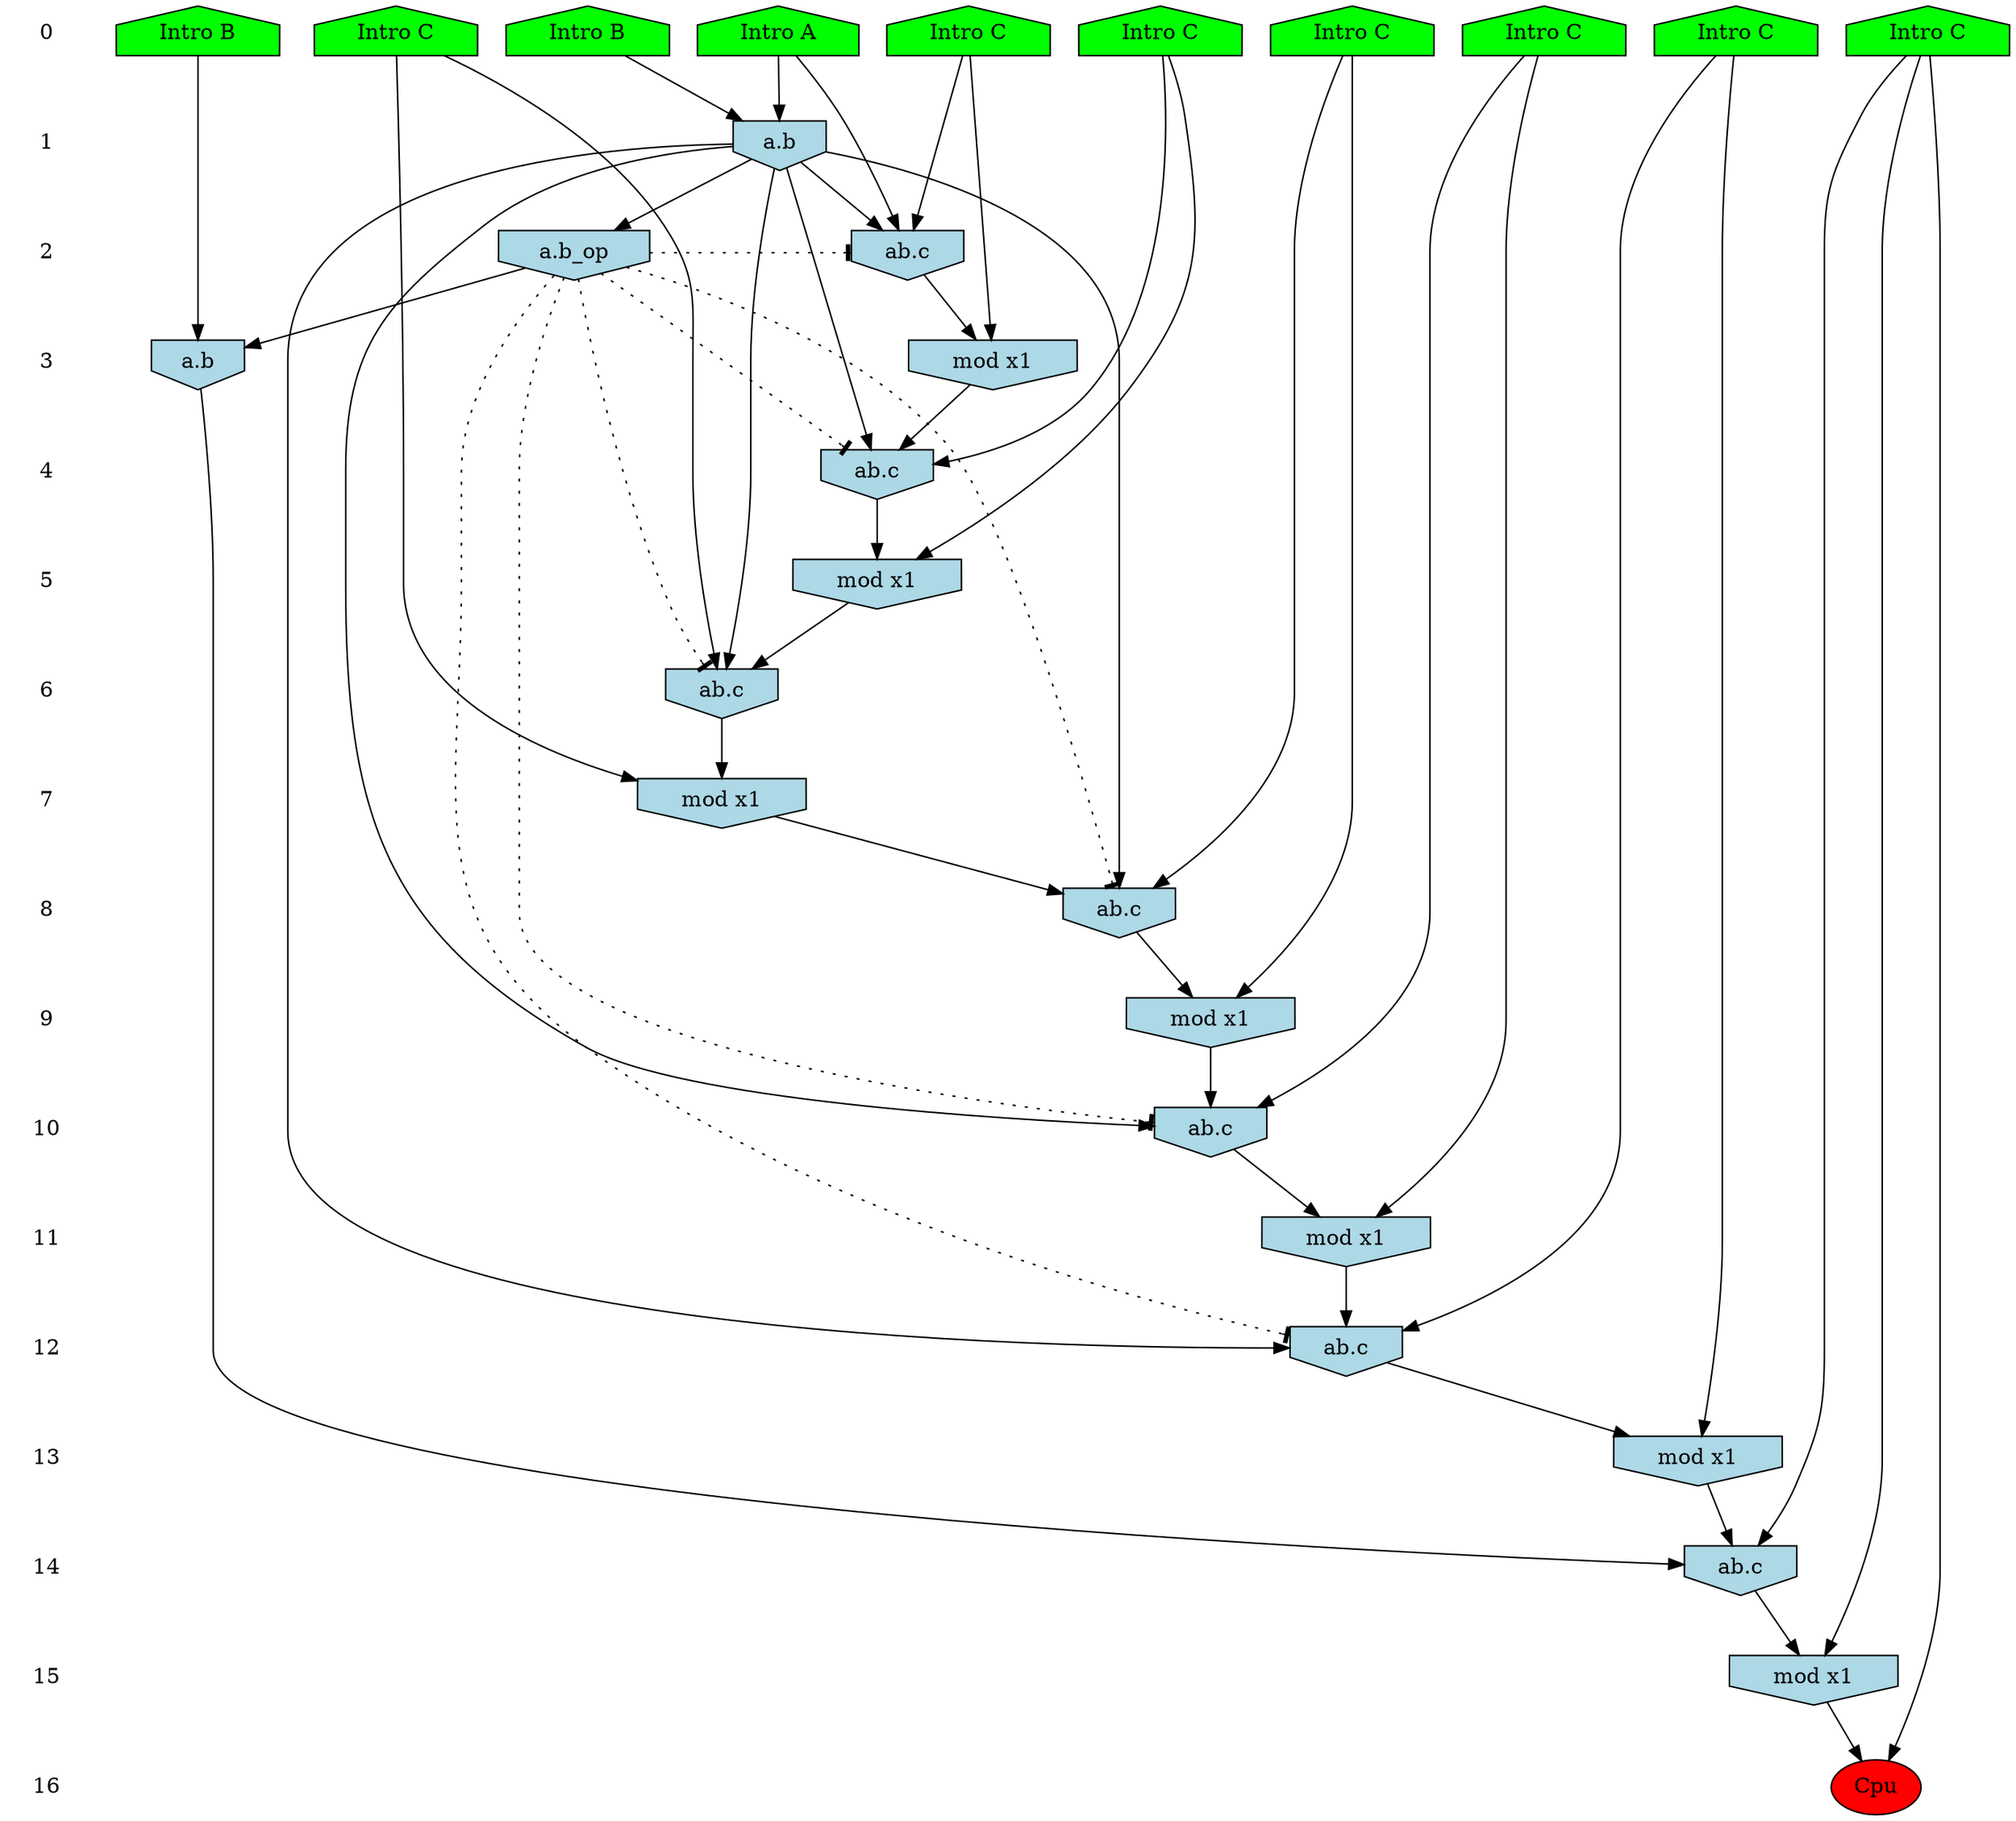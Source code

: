 /* Compression of 5 causal flows obtained in average at 1.533078E+01 t.u */
/* Compressed causal flows were: [2248;2305;2311;2758;3133] */
digraph G{
 ranksep=.5 ; 
{ rank = same ; "0" [shape=plaintext] ; node_1 [label ="Intro B", shape=house, style=filled, fillcolor=green] ;
node_2 [label ="Intro A", shape=house, style=filled, fillcolor=green] ;
node_3 [label ="Intro B", shape=house, style=filled, fillcolor=green] ;
node_4 [label ="Intro C", shape=house, style=filled, fillcolor=green] ;
node_5 [label ="Intro C", shape=house, style=filled, fillcolor=green] ;
node_6 [label ="Intro C", shape=house, style=filled, fillcolor=green] ;
node_7 [label ="Intro C", shape=house, style=filled, fillcolor=green] ;
node_8 [label ="Intro C", shape=house, style=filled, fillcolor=green] ;
node_9 [label ="Intro C", shape=house, style=filled, fillcolor=green] ;
node_10 [label ="Intro C", shape=house, style=filled, fillcolor=green] ;
}
{ rank = same ; "1" [shape=plaintext] ; node_11 [label="a.b", shape=invhouse, style=filled, fillcolor = lightblue] ;
}
{ rank = same ; "2" [shape=plaintext] ; node_12 [label="ab.c", shape=invhouse, style=filled, fillcolor = lightblue] ;
node_23 [label="a.b_op", shape=invhouse, style=filled, fillcolor = lightblue] ;
}
{ rank = same ; "3" [shape=plaintext] ; node_13 [label="mod x1", shape=invhouse, style=filled, fillcolor = lightblue] ;
node_25 [label="a.b", shape=invhouse, style=filled, fillcolor = lightblue] ;
}
{ rank = same ; "4" [shape=plaintext] ; node_14 [label="ab.c", shape=invhouse, style=filled, fillcolor = lightblue] ;
}
{ rank = same ; "5" [shape=plaintext] ; node_15 [label="mod x1", shape=invhouse, style=filled, fillcolor = lightblue] ;
}
{ rank = same ; "6" [shape=plaintext] ; node_16 [label="ab.c", shape=invhouse, style=filled, fillcolor = lightblue] ;
}
{ rank = same ; "7" [shape=plaintext] ; node_17 [label="mod x1", shape=invhouse, style=filled, fillcolor = lightblue] ;
}
{ rank = same ; "8" [shape=plaintext] ; node_18 [label="ab.c", shape=invhouse, style=filled, fillcolor = lightblue] ;
}
{ rank = same ; "9" [shape=plaintext] ; node_19 [label="mod x1", shape=invhouse, style=filled, fillcolor = lightblue] ;
}
{ rank = same ; "10" [shape=plaintext] ; node_20 [label="ab.c", shape=invhouse, style=filled, fillcolor = lightblue] ;
}
{ rank = same ; "11" [shape=plaintext] ; node_21 [label="mod x1", shape=invhouse, style=filled, fillcolor = lightblue] ;
}
{ rank = same ; "12" [shape=plaintext] ; node_22 [label="ab.c", shape=invhouse, style=filled, fillcolor = lightblue] ;
}
{ rank = same ; "13" [shape=plaintext] ; node_24 [label="mod x1", shape=invhouse, style=filled, fillcolor = lightblue] ;
}
{ rank = same ; "14" [shape=plaintext] ; node_26 [label="ab.c", shape=invhouse, style=filled, fillcolor = lightblue] ;
}
{ rank = same ; "15" [shape=plaintext] ; node_27 [label="mod x1", shape=invhouse, style=filled, fillcolor = lightblue] ;
}
{ rank = same ; "16" [shape=plaintext] ; node_28 [label ="Cpu", style=filled, fillcolor=red] ;
}
"0" -> "1" [style="invis"]; 
"1" -> "2" [style="invis"]; 
"2" -> "3" [style="invis"]; 
"3" -> "4" [style="invis"]; 
"4" -> "5" [style="invis"]; 
"5" -> "6" [style="invis"]; 
"6" -> "7" [style="invis"]; 
"7" -> "8" [style="invis"]; 
"8" -> "9" [style="invis"]; 
"9" -> "10" [style="invis"]; 
"10" -> "11" [style="invis"]; 
"11" -> "12" [style="invis"]; 
"12" -> "13" [style="invis"]; 
"13" -> "14" [style="invis"]; 
"14" -> "15" [style="invis"]; 
"15" -> "16" [style="invis"]; 
node_2 -> node_11
node_3 -> node_11
node_2 -> node_12
node_8 -> node_12
node_11 -> node_12
node_8 -> node_13
node_12 -> node_13
node_6 -> node_14
node_11 -> node_14
node_13 -> node_14
node_6 -> node_15
node_14 -> node_15
node_5 -> node_16
node_11 -> node_16
node_15 -> node_16
node_5 -> node_17
node_16 -> node_17
node_9 -> node_18
node_11 -> node_18
node_17 -> node_18
node_9 -> node_19
node_18 -> node_19
node_10 -> node_20
node_11 -> node_20
node_19 -> node_20
node_10 -> node_21
node_20 -> node_21
node_7 -> node_22
node_11 -> node_22
node_21 -> node_22
node_11 -> node_23
node_7 -> node_24
node_22 -> node_24
node_1 -> node_25
node_23 -> node_25
node_4 -> node_26
node_24 -> node_26
node_25 -> node_26
node_4 -> node_27
node_26 -> node_27
node_4 -> node_28
node_27 -> node_28
node_23 -> node_22 [style=dotted, arrowhead = tee] 
node_23 -> node_20 [style=dotted, arrowhead = tee] 
node_23 -> node_18 [style=dotted, arrowhead = tee] 
node_23 -> node_16 [style=dotted, arrowhead = tee] 
node_23 -> node_14 [style=dotted, arrowhead = tee] 
node_23 -> node_12 [style=dotted, arrowhead = tee] 
}
/*
 Dot generation time: 0.000184
*/